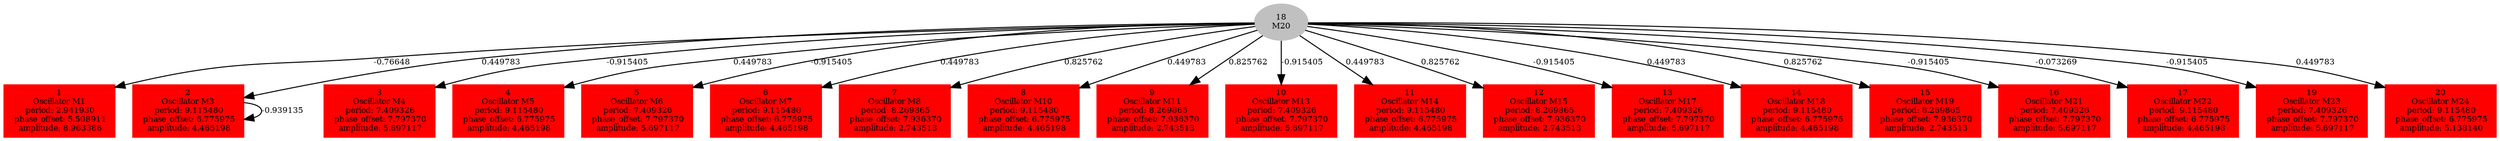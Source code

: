  digraph g{ forcelabels=true;
1 [label=<1<BR />Oscillator M1<BR /> period: 2.941930<BR /> phase_offset: 5.508911<BR /> amplitude: 8.963386>, shape=box,color=red,style=filled,fontsize=8];2 [label=<2<BR />Oscillator M3<BR /> period: 9.115480<BR /> phase_offset: 6.775975<BR /> amplitude: 4.465198>, shape=box,color=red,style=filled,fontsize=8];3 [label=<3<BR />Oscillator M4<BR /> period: 7.409326<BR /> phase_offset: 7.797370<BR /> amplitude: 5.697117>, shape=box,color=red,style=filled,fontsize=8];4 [label=<4<BR />Oscillator M5<BR /> period: 9.115480<BR /> phase_offset: 6.775975<BR /> amplitude: 4.465198>, shape=box,color=red,style=filled,fontsize=8];5 [label=<5<BR />Oscillator M6<BR /> period: 7.409326<BR /> phase_offset: 7.797370<BR /> amplitude: 5.697117>, shape=box,color=red,style=filled,fontsize=8];6 [label=<6<BR />Oscillator M7<BR /> period: 9.115480<BR /> phase_offset: 6.775975<BR /> amplitude: 4.465198>, shape=box,color=red,style=filled,fontsize=8];7 [label=<7<BR />Oscillator M8<BR /> period: 8.269865<BR /> phase_offset: 7.936370<BR /> amplitude: 2.743513>, shape=box,color=red,style=filled,fontsize=8];8 [label=<8<BR />Oscillator M10<BR /> period: 9.115480<BR /> phase_offset: 6.775975<BR /> amplitude: 4.465198>, shape=box,color=red,style=filled,fontsize=8];9 [label=<9<BR />Oscillator M11<BR /> period: 8.269865<BR /> phase_offset: 7.936370<BR /> amplitude: 2.743513>, shape=box,color=red,style=filled,fontsize=8];10 [label=<10<BR />Oscillator M13<BR /> period: 7.409326<BR /> phase_offset: 7.797370<BR /> amplitude: 5.697117>, shape=box,color=red,style=filled,fontsize=8];11 [label=<11<BR />Oscillator M14<BR /> period: 9.115480<BR /> phase_offset: 6.775975<BR /> amplitude: 4.465198>, shape=box,color=red,style=filled,fontsize=8];12 [label=<12<BR />Oscillator M15<BR /> period: 8.269865<BR /> phase_offset: 7.936370<BR /> amplitude: 2.743513>, shape=box,color=red,style=filled,fontsize=8];13 [label=<13<BR />Oscillator M17<BR /> period: 7.409326<BR /> phase_offset: 7.797370<BR /> amplitude: 5.697117>, shape=box,color=red,style=filled,fontsize=8];14 [label=<14<BR />Oscillator M18<BR /> period: 9.115480<BR /> phase_offset: 6.775975<BR /> amplitude: 4.465198>, shape=box,color=red,style=filled,fontsize=8];15 [label=<15<BR />Oscillator M19<BR /> period: 8.269865<BR /> phase_offset: 7.936370<BR /> amplitude: 2.743513>, shape=box,color=red,style=filled,fontsize=8];16 [label=<16<BR />Oscillator M21<BR /> period: 7.409326<BR /> phase_offset: 7.797370<BR /> amplitude: 5.697117>, shape=box,color=red,style=filled,fontsize=8];17 [label=<17<BR />Oscillator M22<BR /> period: 9.115480<BR /> phase_offset: 6.775975<BR /> amplitude: 4.465198>, shape=box,color=red,style=filled,fontsize=8];18[label=<18<BR/>M20>,color="grey",style=filled,fontsize=8];
19 [label=<19<BR />Oscillator M23<BR /> period: 7.409326<BR /> phase_offset: 7.797370<BR /> amplitude: 5.697117>, shape=box,color=red,style=filled,fontsize=8];20 [label=<20<BR />Oscillator M24<BR /> period: 9.115480<BR /> phase_offset: 6.775975<BR /> amplitude: 5.138140>, shape=box,color=red,style=filled,fontsize=8];2 -> 2[label="-0.939135 ",fontsize="8"];
18 -> 1[label="-0.76648 ",fontsize="8"];
18 -> 2[label="0.449783 ",fontsize="8"];
18 -> 3[label="-0.915405 ",fontsize="8"];
18 -> 4[label="0.449783 ",fontsize="8"];
18 -> 5[label="-0.915405 ",fontsize="8"];
18 -> 6[label="0.449783 ",fontsize="8"];
18 -> 7[label="0.825762 ",fontsize="8"];
18 -> 8[label="0.449783 ",fontsize="8"];
18 -> 9[label="0.825762 ",fontsize="8"];
18 -> 10[label="-0.915405 ",fontsize="8"];
18 -> 11[label="0.449783 ",fontsize="8"];
18 -> 12[label="0.825762 ",fontsize="8"];
18 -> 13[label="-0.915405 ",fontsize="8"];
18 -> 14[label="0.449783 ",fontsize="8"];
18 -> 15[label="0.825762 ",fontsize="8"];
18 -> 16[label="-0.915405 ",fontsize="8"];
18 -> 17[label="-0.073269 ",fontsize="8"];
18 -> 19[label="-0.915405 ",fontsize="8"];
18 -> 20[label="0.449783 ",fontsize="8"];
 }
